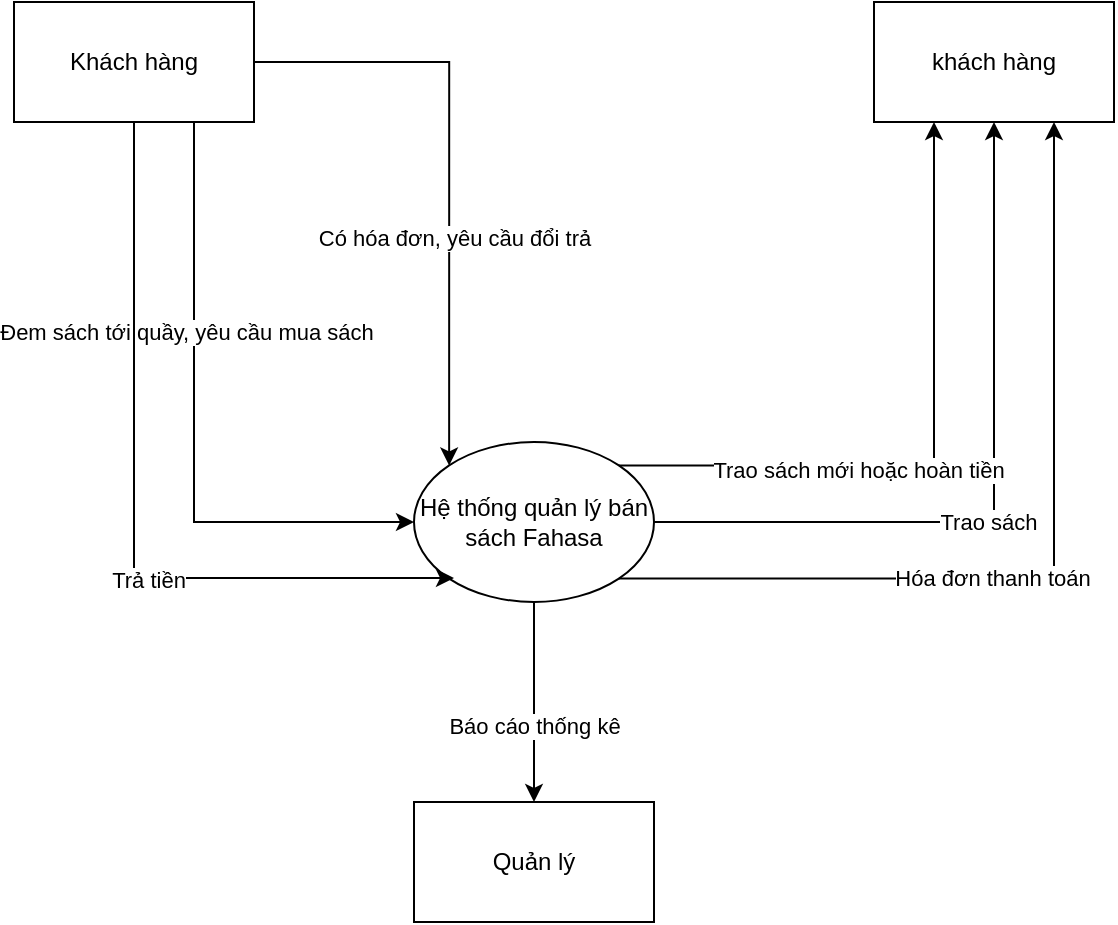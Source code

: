 <mxfile version="15.7.3" type="github">
  <diagram id="-8K0fpGNTkBHRJWTZ__B" name="Page-1">
    <mxGraphModel dx="1038" dy="571" grid="1" gridSize="10" guides="1" tooltips="1" connect="1" arrows="1" fold="1" page="1" pageScale="1" pageWidth="827" pageHeight="1169" math="0" shadow="0">
      <root>
        <mxCell id="0" />
        <mxCell id="1" parent="0" />
        <mxCell id="rUA1K3dAvHHpZj48Ka4g-1" value="Hệ thống quản lý bán sách Fahasa" style="ellipse;whiteSpace=wrap;html=1;" vertex="1" parent="1">
          <mxGeometry x="310" y="320" width="120" height="80" as="geometry" />
        </mxCell>
        <mxCell id="rUA1K3dAvHHpZj48Ka4g-2" value="Khách hàng" style="rounded=0;whiteSpace=wrap;html=1;" vertex="1" parent="1">
          <mxGeometry x="110" y="100" width="120" height="60" as="geometry" />
        </mxCell>
        <mxCell id="rUA1K3dAvHHpZj48Ka4g-3" value="khách hàng" style="rounded=0;whiteSpace=wrap;html=1;" vertex="1" parent="1">
          <mxGeometry x="540" y="100" width="120" height="60" as="geometry" />
        </mxCell>
        <mxCell id="rUA1K3dAvHHpZj48Ka4g-5" value="Quản lý" style="rounded=0;whiteSpace=wrap;html=1;" vertex="1" parent="1">
          <mxGeometry x="310" y="500" width="120" height="60" as="geometry" />
        </mxCell>
        <mxCell id="rUA1K3dAvHHpZj48Ka4g-6" value="" style="edgeStyle=segmentEdgeStyle;endArrow=classic;html=1;rounded=0;entryX=0;entryY=0.5;entryDx=0;entryDy=0;exitX=0.75;exitY=1;exitDx=0;exitDy=0;" edge="1" parent="1" source="rUA1K3dAvHHpZj48Ka4g-2" target="rUA1K3dAvHHpZj48Ka4g-1">
          <mxGeometry width="50" height="50" relative="1" as="geometry">
            <mxPoint x="220" y="230" as="sourcePoint" />
            <mxPoint x="330" y="360" as="targetPoint" />
            <Array as="points">
              <mxPoint x="200" y="360" />
            </Array>
          </mxGeometry>
        </mxCell>
        <mxCell id="rUA1K3dAvHHpZj48Ka4g-10" value="Đem sách tới quầy, yêu cầu mua sách" style="edgeLabel;html=1;align=center;verticalAlign=middle;resizable=0;points=[];" vertex="1" connectable="0" parent="rUA1K3dAvHHpZj48Ka4g-6">
          <mxGeometry x="-0.322" y="-4" relative="1" as="geometry">
            <mxPoint as="offset" />
          </mxGeometry>
        </mxCell>
        <mxCell id="rUA1K3dAvHHpZj48Ka4g-11" value="" style="edgeStyle=segmentEdgeStyle;endArrow=classic;html=1;rounded=0;entryX=0.75;entryY=1;entryDx=0;entryDy=0;exitX=1;exitY=1;exitDx=0;exitDy=0;" edge="1" parent="1" source="rUA1K3dAvHHpZj48Ka4g-1" target="rUA1K3dAvHHpZj48Ka4g-3">
          <mxGeometry width="50" height="50" relative="1" as="geometry">
            <mxPoint x="480" y="410" as="sourcePoint" />
            <mxPoint x="440" y="360" as="targetPoint" />
            <Array as="points">
              <mxPoint x="630" y="388" />
            </Array>
          </mxGeometry>
        </mxCell>
        <mxCell id="rUA1K3dAvHHpZj48Ka4g-12" value="Hóa đơn thanh toán" style="edgeLabel;html=1;align=center;verticalAlign=middle;resizable=0;points=[];" vertex="1" connectable="0" parent="rUA1K3dAvHHpZj48Ka4g-11">
          <mxGeometry x="-0.166" y="1" relative="1" as="geometry">
            <mxPoint as="offset" />
          </mxGeometry>
        </mxCell>
        <mxCell id="rUA1K3dAvHHpZj48Ka4g-13" value="" style="edgeStyle=segmentEdgeStyle;endArrow=classic;html=1;rounded=0;exitX=0.5;exitY=1;exitDx=0;exitDy=0;" edge="1" parent="1" source="rUA1K3dAvHHpZj48Ka4g-2">
          <mxGeometry width="50" height="50" relative="1" as="geometry">
            <mxPoint x="40" y="380" as="sourcePoint" />
            <mxPoint x="330" y="388" as="targetPoint" />
            <Array as="points">
              <mxPoint x="170" y="388" />
            </Array>
          </mxGeometry>
        </mxCell>
        <mxCell id="rUA1K3dAvHHpZj48Ka4g-14" value="Trả tiền" style="edgeLabel;html=1;align=center;verticalAlign=middle;resizable=0;points=[];" vertex="1" connectable="0" parent="rUA1K3dAvHHpZj48Ka4g-13">
          <mxGeometry x="0.21" y="-1" relative="1" as="geometry">
            <mxPoint as="offset" />
          </mxGeometry>
        </mxCell>
        <mxCell id="rUA1K3dAvHHpZj48Ka4g-15" value="" style="endArrow=classic;html=1;rounded=0;exitX=0.5;exitY=1;exitDx=0;exitDy=0;entryX=0.5;entryY=0;entryDx=0;entryDy=0;" edge="1" parent="1" source="rUA1K3dAvHHpZj48Ka4g-1" target="rUA1K3dAvHHpZj48Ka4g-5">
          <mxGeometry width="50" height="50" relative="1" as="geometry">
            <mxPoint x="390" y="410" as="sourcePoint" />
            <mxPoint x="440" y="360" as="targetPoint" />
          </mxGeometry>
        </mxCell>
        <mxCell id="rUA1K3dAvHHpZj48Ka4g-16" value="Báo cáo thống kê" style="edgeLabel;html=1;align=center;verticalAlign=middle;resizable=0;points=[];" vertex="1" connectable="0" parent="rUA1K3dAvHHpZj48Ka4g-15">
          <mxGeometry x="0.228" relative="1" as="geometry">
            <mxPoint as="offset" />
          </mxGeometry>
        </mxCell>
        <mxCell id="rUA1K3dAvHHpZj48Ka4g-21" value="" style="edgeStyle=segmentEdgeStyle;endArrow=classic;html=1;rounded=0;exitX=1;exitY=0.5;exitDx=0;exitDy=0;entryX=0;entryY=0;entryDx=0;entryDy=0;" edge="1" parent="1" source="rUA1K3dAvHHpZj48Ka4g-2" target="rUA1K3dAvHHpZj48Ka4g-1">
          <mxGeometry width="50" height="50" relative="1" as="geometry">
            <mxPoint x="-10" y="460" as="sourcePoint" />
            <mxPoint x="40" y="410" as="targetPoint" />
          </mxGeometry>
        </mxCell>
        <mxCell id="rUA1K3dAvHHpZj48Ka4g-22" value="Có hóa đơn, yêu cầu đổi trả" style="edgeLabel;html=1;align=center;verticalAlign=middle;resizable=0;points=[];" vertex="1" connectable="0" parent="rUA1K3dAvHHpZj48Ka4g-21">
          <mxGeometry x="0.238" y="2" relative="1" as="geometry">
            <mxPoint as="offset" />
          </mxGeometry>
        </mxCell>
        <mxCell id="rUA1K3dAvHHpZj48Ka4g-23" value="" style="edgeStyle=segmentEdgeStyle;endArrow=classic;html=1;rounded=0;entryX=0.5;entryY=1;entryDx=0;entryDy=0;exitX=1;exitY=0.5;exitDx=0;exitDy=0;" edge="1" parent="1" source="rUA1K3dAvHHpZj48Ka4g-1" target="rUA1K3dAvHHpZj48Ka4g-3">
          <mxGeometry width="50" height="50" relative="1" as="geometry">
            <mxPoint x="440" y="430" as="sourcePoint" />
            <mxPoint x="490" y="380" as="targetPoint" />
            <Array as="points">
              <mxPoint x="600" y="360" />
            </Array>
          </mxGeometry>
        </mxCell>
        <mxCell id="rUA1K3dAvHHpZj48Ka4g-24" value="Trao sách" style="edgeLabel;html=1;align=center;verticalAlign=middle;resizable=0;points=[];" vertex="1" connectable="0" parent="rUA1K3dAvHHpZj48Ka4g-23">
          <mxGeometry x="-0.096" relative="1" as="geometry">
            <mxPoint as="offset" />
          </mxGeometry>
        </mxCell>
        <mxCell id="rUA1K3dAvHHpZj48Ka4g-25" value="" style="edgeStyle=segmentEdgeStyle;endArrow=classic;html=1;rounded=0;exitX=1;exitY=0;exitDx=0;exitDy=0;entryX=0.25;entryY=1;entryDx=0;entryDy=0;" edge="1" parent="1" source="rUA1K3dAvHHpZj48Ka4g-1" target="rUA1K3dAvHHpZj48Ka4g-3">
          <mxGeometry width="50" height="50" relative="1" as="geometry">
            <mxPoint x="460" y="330" as="sourcePoint" />
            <mxPoint x="510" y="280" as="targetPoint" />
            <Array as="points">
              <mxPoint x="570" y="332" />
            </Array>
          </mxGeometry>
        </mxCell>
        <mxCell id="rUA1K3dAvHHpZj48Ka4g-26" value="Trao sách mới hoặc hoàn tiền" style="edgeLabel;html=1;align=center;verticalAlign=middle;resizable=0;points=[];" vertex="1" connectable="0" parent="rUA1K3dAvHHpZj48Ka4g-25">
          <mxGeometry x="-0.278" y="-2" relative="1" as="geometry">
            <mxPoint as="offset" />
          </mxGeometry>
        </mxCell>
      </root>
    </mxGraphModel>
  </diagram>
</mxfile>
